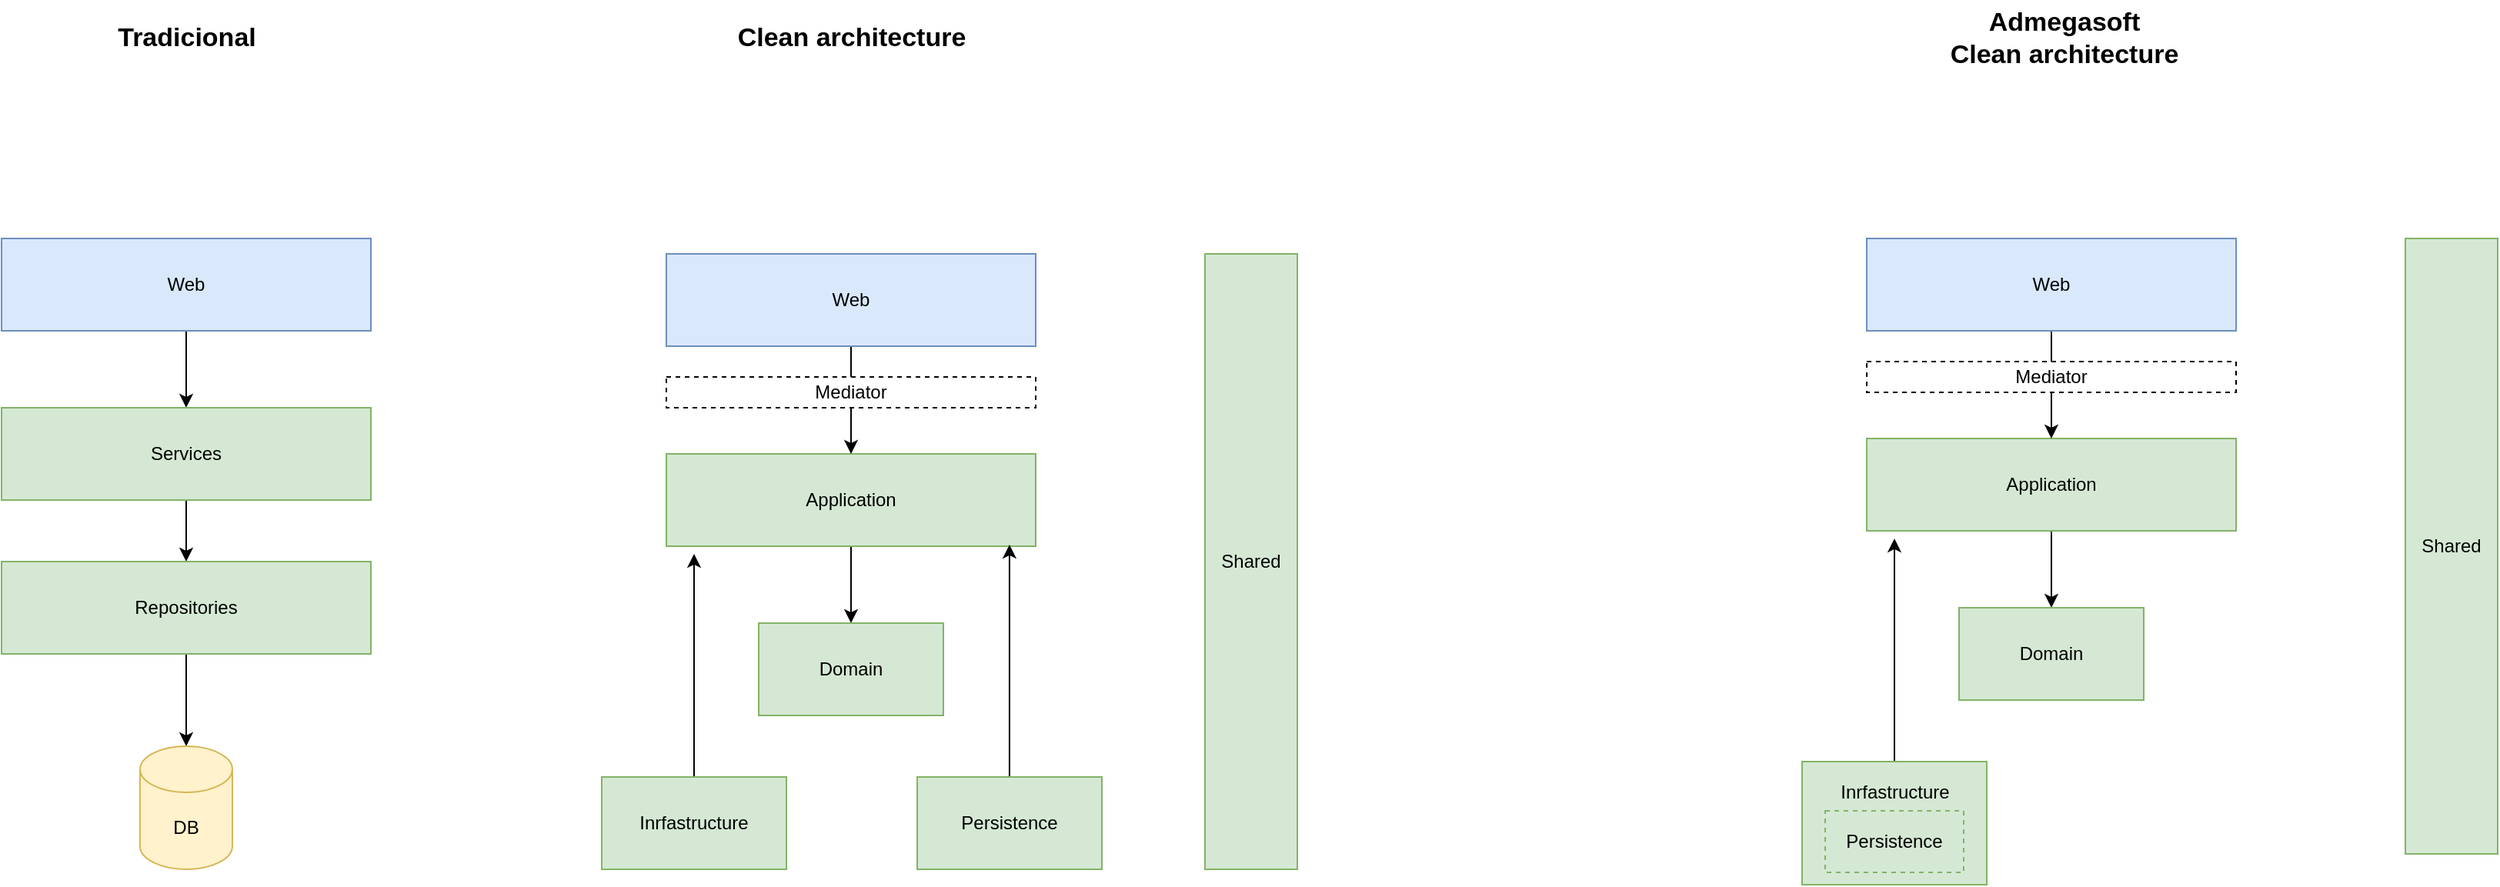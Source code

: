 <mxfile version="16.4.0" type="device"><diagram id="8QKnxVRqKNhzbv4ZOcKR" name="Page-1"><mxGraphModel dx="3022" dy="865" grid="1" gridSize="10" guides="1" tooltips="1" connect="1" arrows="1" fold="1" page="1" pageScale="1" pageWidth="1600" pageHeight="900" math="0" shadow="0"><root><mxCell id="0"/><mxCell id="1" parent="0"/><mxCell id="s3I65gxZnzk-_sqnLcxr-12" style="edgeStyle=orthogonalEdgeStyle;rounded=0;orthogonalLoop=1;jettySize=auto;html=1;" parent="1" source="s3I65gxZnzk-_sqnLcxr-13" target="s3I65gxZnzk-_sqnLcxr-16" edge="1"><mxGeometry relative="1" as="geometry"><mxPoint x="82" y="510" as="targetPoint"/></mxGeometry></mxCell><mxCell id="s3I65gxZnzk-_sqnLcxr-13" value="Application" style="rounded=0;whiteSpace=wrap;html=1;fillColor=#d5e8d4;strokeColor=#82b366;" parent="1" vertex="1"><mxGeometry x="-98" y="410" width="240" height="60" as="geometry"/></mxCell><mxCell id="s3I65gxZnzk-_sqnLcxr-14" style="edgeStyle=orthogonalEdgeStyle;rounded=0;orthogonalLoop=1;jettySize=auto;html=1;" parent="1" source="s3I65gxZnzk-_sqnLcxr-15" target="s3I65gxZnzk-_sqnLcxr-13" edge="1"><mxGeometry relative="1" as="geometry"/></mxCell><mxCell id="s3I65gxZnzk-_sqnLcxr-15" value="Web" style="whiteSpace=wrap;html=1;fillColor=#dae8fc;strokeColor=#6c8ebf;" parent="1" vertex="1"><mxGeometry x="-98" y="280" width="240" height="60" as="geometry"/></mxCell><mxCell id="s3I65gxZnzk-_sqnLcxr-16" value="Domain" style="whiteSpace=wrap;html=1;fillColor=#d5e8d4;strokeColor=#82b366;" parent="1" vertex="1"><mxGeometry x="-38" y="520" width="120" height="60" as="geometry"/></mxCell><mxCell id="Ktb9OgSDxdtzi0VG6wDc-10" style="edgeStyle=orthogonalEdgeStyle;rounded=0;orthogonalLoop=1;jettySize=auto;html=1;entryX=0.075;entryY=1.083;entryDx=0;entryDy=0;entryPerimeter=0;" parent="1" source="s3I65gxZnzk-_sqnLcxr-18" target="s3I65gxZnzk-_sqnLcxr-13" edge="1"><mxGeometry relative="1" as="geometry"/></mxCell><mxCell id="s3I65gxZnzk-_sqnLcxr-18" value="Inrfastructure" style="whiteSpace=wrap;html=1;fillColor=#d5e8d4;strokeColor=#82b366;" parent="1" vertex="1"><mxGeometry x="-140" y="620" width="120" height="60" as="geometry"/></mxCell><mxCell id="Ktb9OgSDxdtzi0VG6wDc-3" style="edgeStyle=orthogonalEdgeStyle;rounded=0;orthogonalLoop=1;jettySize=auto;html=1;entryX=0.929;entryY=0.983;entryDx=0;entryDy=0;entryPerimeter=0;" parent="1" source="Ktb9OgSDxdtzi0VG6wDc-2" target="s3I65gxZnzk-_sqnLcxr-13" edge="1"><mxGeometry relative="1" as="geometry"/></mxCell><mxCell id="Ktb9OgSDxdtzi0VG6wDc-2" value="Persistence" style="whiteSpace=wrap;html=1;fillColor=#d5e8d4;strokeColor=#82b366;" parent="1" vertex="1"><mxGeometry x="65" y="620" width="120" height="60" as="geometry"/></mxCell><mxCell id="Ktb9OgSDxdtzi0VG6wDc-83" value="Shared" style="whiteSpace=wrap;html=1;fillColor=#d5e8d4;strokeColor=#82b366;" parent="1" vertex="1"><mxGeometry x="252" y="280" width="60" height="400" as="geometry"/></mxCell><mxCell id="QqYm5ry7ysZbdY4LoWyV-6" style="edgeStyle=orthogonalEdgeStyle;rounded=0;orthogonalLoop=1;jettySize=auto;html=1;" parent="1" source="QqYm5ry7ysZbdY4LoWyV-2" target="QqYm5ry7ysZbdY4LoWyV-3" edge="1"><mxGeometry relative="1" as="geometry"/></mxCell><mxCell id="QqYm5ry7ysZbdY4LoWyV-2" value="Web" style="whiteSpace=wrap;html=1;fillColor=#dae8fc;strokeColor=#6c8ebf;" parent="1" vertex="1"><mxGeometry x="-530" y="270" width="240" height="60" as="geometry"/></mxCell><mxCell id="QqYm5ry7ysZbdY4LoWyV-7" style="edgeStyle=orthogonalEdgeStyle;rounded=0;orthogonalLoop=1;jettySize=auto;html=1;" parent="1" source="QqYm5ry7ysZbdY4LoWyV-3" target="QqYm5ry7ysZbdY4LoWyV-4" edge="1"><mxGeometry relative="1" as="geometry"/></mxCell><mxCell id="QqYm5ry7ysZbdY4LoWyV-3" value="Services" style="rounded=0;whiteSpace=wrap;html=1;fillColor=#d5e8d4;strokeColor=#82b366;" parent="1" vertex="1"><mxGeometry x="-530" y="380" width="240" height="60" as="geometry"/></mxCell><mxCell id="QqYm5ry7ysZbdY4LoWyV-8" style="edgeStyle=orthogonalEdgeStyle;rounded=0;orthogonalLoop=1;jettySize=auto;html=1;" parent="1" source="QqYm5ry7ysZbdY4LoWyV-4" target="QqYm5ry7ysZbdY4LoWyV-5" edge="1"><mxGeometry relative="1" as="geometry"/></mxCell><mxCell id="QqYm5ry7ysZbdY4LoWyV-4" value="Repositories" style="rounded=0;whiteSpace=wrap;html=1;fillColor=#d5e8d4;strokeColor=#82b366;" parent="1" vertex="1"><mxGeometry x="-530" y="480" width="240" height="60" as="geometry"/></mxCell><mxCell id="QqYm5ry7ysZbdY4LoWyV-5" value="DB" style="shape=cylinder3;whiteSpace=wrap;html=1;boundedLbl=1;backgroundOutline=1;size=15;fillColor=#fff2cc;strokeColor=#d6b656;" parent="1" vertex="1"><mxGeometry x="-440" y="600" width="60" height="80" as="geometry"/></mxCell><mxCell id="QqYm5ry7ysZbdY4LoWyV-16" value="Mediator" style="whiteSpace=wrap;html=1;dashed=1;" parent="1" vertex="1"><mxGeometry x="-98" y="360" width="240" height="20" as="geometry"/></mxCell><mxCell id="quPl1TdCGNGLPl6c4AaR-30" value="Tradicional" style="text;html=1;align=center;verticalAlign=middle;resizable=0;points=[];autosize=1;strokeColor=none;fillColor=none;fontStyle=1;fontSize=17;" parent="1" vertex="1"><mxGeometry x="-465" y="125" width="110" height="30" as="geometry"/></mxCell><mxCell id="quPl1TdCGNGLPl6c4AaR-31" value="Clean architecture" style="text;html=1;align=center;verticalAlign=middle;resizable=0;points=[];autosize=1;strokeColor=none;fillColor=none;fontStyle=1;fontSize=17;" parent="1" vertex="1"><mxGeometry x="-58" y="125" width="160" height="30" as="geometry"/></mxCell><mxCell id="TmjfX-YlDvJPa0a1gwZ8-18" value="Admegasoft&lt;br&gt;Clean architecture" style="text;html=1;align=center;verticalAlign=middle;resizable=0;points=[];autosize=1;strokeColor=none;fillColor=none;fontStyle=1;fontSize=17;" vertex="1" parent="1"><mxGeometry x="730" y="115" width="160" height="50" as="geometry"/></mxCell><mxCell id="TmjfX-YlDvJPa0a1gwZ8-20" style="edgeStyle=orthogonalEdgeStyle;rounded=0;orthogonalLoop=1;jettySize=auto;html=1;" edge="1" parent="1" source="TmjfX-YlDvJPa0a1gwZ8-21" target="TmjfX-YlDvJPa0a1gwZ8-24"><mxGeometry relative="1" as="geometry"><mxPoint x="862" y="500" as="targetPoint"/></mxGeometry></mxCell><mxCell id="TmjfX-YlDvJPa0a1gwZ8-21" value="Application" style="rounded=0;whiteSpace=wrap;html=1;fillColor=#d5e8d4;strokeColor=#82b366;" vertex="1" parent="1"><mxGeometry x="682" y="400" width="240" height="60" as="geometry"/></mxCell><mxCell id="TmjfX-YlDvJPa0a1gwZ8-22" style="edgeStyle=orthogonalEdgeStyle;rounded=0;orthogonalLoop=1;jettySize=auto;html=1;" edge="1" parent="1" source="TmjfX-YlDvJPa0a1gwZ8-23" target="TmjfX-YlDvJPa0a1gwZ8-21"><mxGeometry relative="1" as="geometry"/></mxCell><mxCell id="TmjfX-YlDvJPa0a1gwZ8-23" value="Web" style="whiteSpace=wrap;html=1;fillColor=#dae8fc;strokeColor=#6c8ebf;" vertex="1" parent="1"><mxGeometry x="682" y="270" width="240" height="60" as="geometry"/></mxCell><mxCell id="TmjfX-YlDvJPa0a1gwZ8-24" value="Domain" style="whiteSpace=wrap;html=1;fillColor=#d5e8d4;strokeColor=#82b366;" vertex="1" parent="1"><mxGeometry x="742" y="510" width="120" height="60" as="geometry"/></mxCell><mxCell id="TmjfX-YlDvJPa0a1gwZ8-25" style="edgeStyle=orthogonalEdgeStyle;rounded=0;orthogonalLoop=1;jettySize=auto;html=1;entryX=0.075;entryY=1.083;entryDx=0;entryDy=0;entryPerimeter=0;" edge="1" parent="1" source="TmjfX-YlDvJPa0a1gwZ8-26" target="TmjfX-YlDvJPa0a1gwZ8-21"><mxGeometry relative="1" as="geometry"/></mxCell><mxCell id="TmjfX-YlDvJPa0a1gwZ8-26" value="" style="whiteSpace=wrap;html=1;fillColor=#d5e8d4;strokeColor=#82b366;" vertex="1" parent="1"><mxGeometry x="640" y="610" width="120" height="80" as="geometry"/></mxCell><mxCell id="TmjfX-YlDvJPa0a1gwZ8-28" value="Persistence" style="whiteSpace=wrap;html=1;fillColor=#d5e8d4;strokeColor=#82b366;dashed=1;" vertex="1" parent="1"><mxGeometry x="655" y="642" width="90" height="40" as="geometry"/></mxCell><mxCell id="TmjfX-YlDvJPa0a1gwZ8-29" value="Shared" style="whiteSpace=wrap;html=1;fillColor=#d5e8d4;strokeColor=#82b366;" vertex="1" parent="1"><mxGeometry x="1032" y="270" width="60" height="400" as="geometry"/></mxCell><mxCell id="TmjfX-YlDvJPa0a1gwZ8-30" value="Mediator" style="whiteSpace=wrap;html=1;dashed=1;" vertex="1" parent="1"><mxGeometry x="682" y="350" width="240" height="20" as="geometry"/></mxCell><mxCell id="TmjfX-YlDvJPa0a1gwZ8-31" value="&lt;span&gt;Inrfastructure&lt;/span&gt;" style="text;html=1;align=center;verticalAlign=middle;resizable=0;points=[];autosize=1;strokeColor=none;fillColor=none;" vertex="1" parent="1"><mxGeometry x="655" y="620" width="90" height="20" as="geometry"/></mxCell></root></mxGraphModel></diagram></mxfile>
